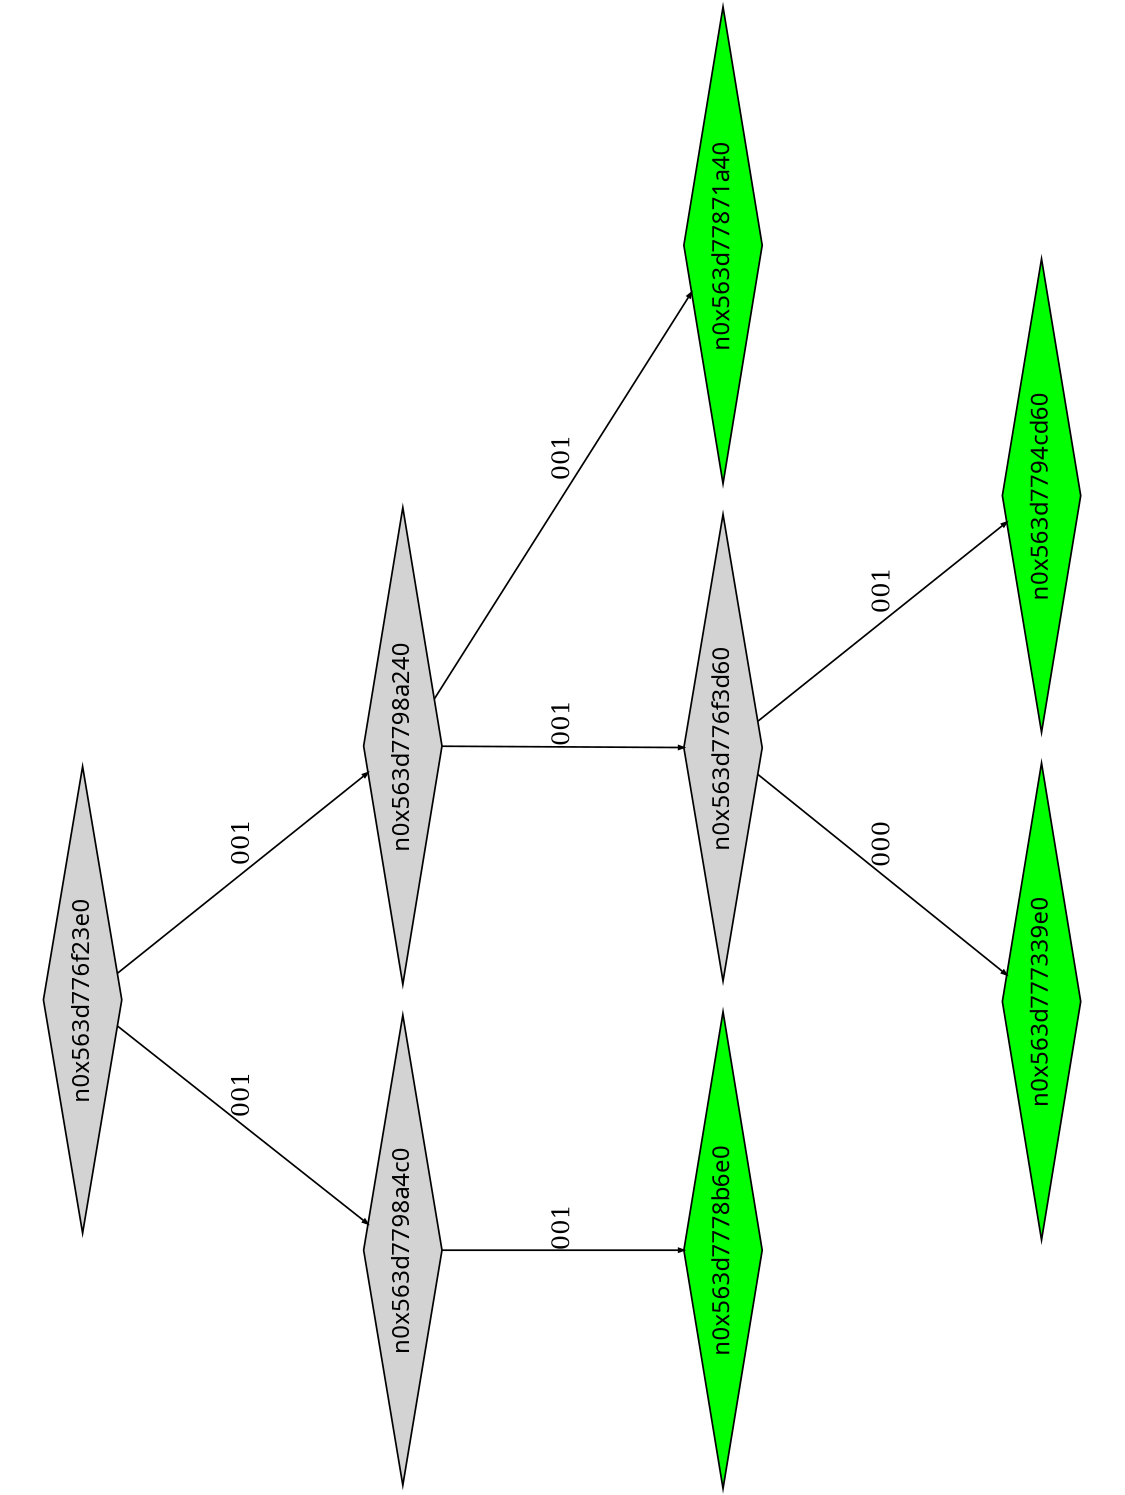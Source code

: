 digraph G {
	size="10,7.5";
	ratio=fill;
	rotate=90;
	center = "true";
	node [style="filled",width=.1,height=.1,fontname="Terminus"]
	edge [arrowsize=.3]
	n0x563d776f23e0 [shape=diamond];
	n0x563d776f23e0 -> n0x563d7798a4c0 [label=001];
	n0x563d776f23e0 -> n0x563d7798a240 [label=001];
	n0x563d7798a240 [shape=diamond];
	n0x563d7798a240 -> n0x563d776f3d60 [label=001];
	n0x563d7798a240 -> n0x563d77871a40 [label=001];
	n0x563d77871a40 [shape=diamond,fillcolor=green];
	n0x563d776f3d60 [shape=diamond];
	n0x563d776f3d60 -> n0x563d777339e0 [label=000];
	n0x563d776f3d60 -> n0x563d7794cd60 [label=001];
	n0x563d7794cd60 [shape=diamond,fillcolor=green];
	n0x563d777339e0 [shape=diamond,fillcolor=green];
	n0x563d7798a4c0 [shape=diamond];
	n0x563d7798a4c0 -> n0x563d7778b6e0 [label=001];
	n0x563d7778b6e0 [shape=diamond,fillcolor=green];
}
